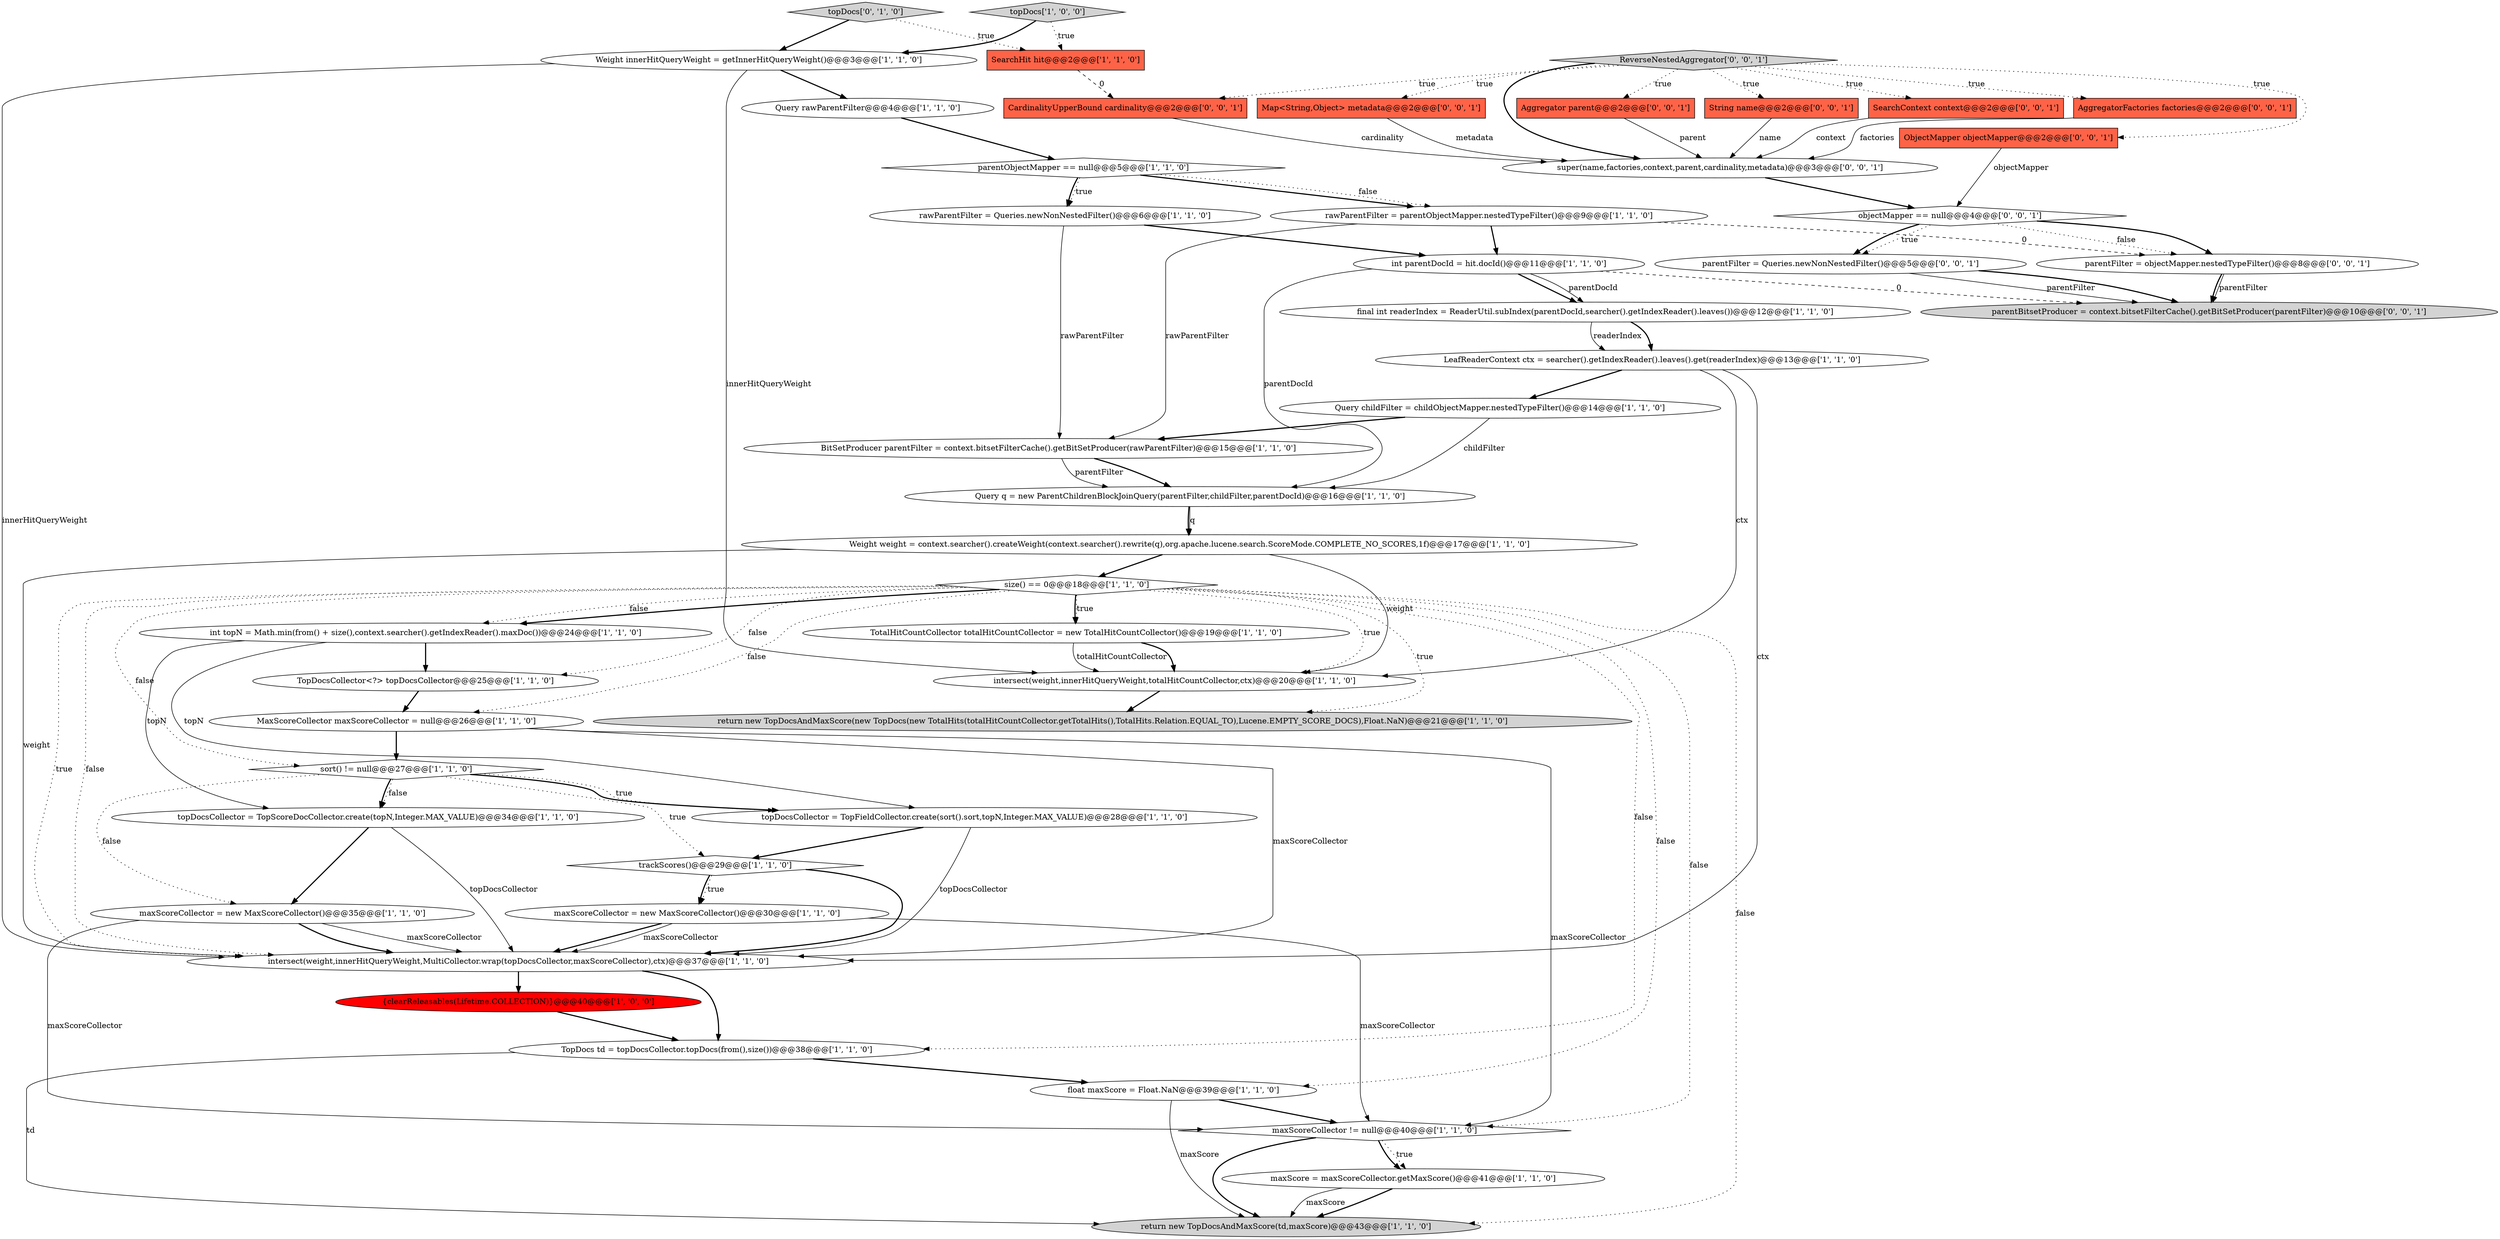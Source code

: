 digraph {
3 [style = filled, label = "maxScoreCollector != null@@@40@@@['1', '1', '0']", fillcolor = white, shape = diamond image = "AAA0AAABBB1BBB"];
20 [style = filled, label = "parentObjectMapper == null@@@5@@@['1', '1', '0']", fillcolor = white, shape = diamond image = "AAA0AAABBB1BBB"];
1 [style = filled, label = "Weight weight = context.searcher().createWeight(context.searcher().rewrite(q),org.apache.lucene.search.ScoreMode.COMPLETE_NO_SCORES,1f)@@@17@@@['1', '1', '0']", fillcolor = white, shape = ellipse image = "AAA0AAABBB1BBB"];
21 [style = filled, label = "int topN = Math.min(from() + size(),context.searcher().getIndexReader().maxDoc())@@@24@@@['1', '1', '0']", fillcolor = white, shape = ellipse image = "AAA0AAABBB1BBB"];
23 [style = filled, label = "Weight innerHitQueryWeight = getInnerHitQueryWeight()@@@3@@@['1', '1', '0']", fillcolor = white, shape = ellipse image = "AAA0AAABBB1BBB"];
8 [style = filled, label = "trackScores()@@@29@@@['1', '1', '0']", fillcolor = white, shape = diamond image = "AAA0AAABBB1BBB"];
22 [style = filled, label = "LeafReaderContext ctx = searcher().getIndexReader().leaves().get(readerIndex)@@@13@@@['1', '1', '0']", fillcolor = white, shape = ellipse image = "AAA0AAABBB1BBB"];
46 [style = filled, label = "CardinalityUpperBound cardinality@@@2@@@['0', '0', '1']", fillcolor = tomato, shape = box image = "AAA0AAABBB3BBB"];
14 [style = filled, label = "maxScoreCollector = new MaxScoreCollector()@@@30@@@['1', '1', '0']", fillcolor = white, shape = ellipse image = "AAA0AAABBB1BBB"];
6 [style = filled, label = "Query q = new ParentChildrenBlockJoinQuery(parentFilter,childFilter,parentDocId)@@@16@@@['1', '1', '0']", fillcolor = white, shape = ellipse image = "AAA0AAABBB1BBB"];
43 [style = filled, label = "Map<String,Object> metadata@@@2@@@['0', '0', '1']", fillcolor = tomato, shape = box image = "AAA0AAABBB3BBB"];
44 [style = filled, label = "super(name,factories,context,parent,cardinality,metadata)@@@3@@@['0', '0', '1']", fillcolor = white, shape = ellipse image = "AAA0AAABBB3BBB"];
34 [style = filled, label = "topDocs['0', '1', '0']", fillcolor = lightgray, shape = diamond image = "AAA0AAABBB2BBB"];
2 [style = filled, label = "TotalHitCountCollector totalHitCountCollector = new TotalHitCountCollector()@@@19@@@['1', '1', '0']", fillcolor = white, shape = ellipse image = "AAA0AAABBB1BBB"];
39 [style = filled, label = "ReverseNestedAggregator['0', '0', '1']", fillcolor = lightgray, shape = diamond image = "AAA0AAABBB3BBB"];
40 [style = filled, label = "parentBitsetProducer = context.bitsetFilterCache().getBitSetProducer(parentFilter)@@@10@@@['0', '0', '1']", fillcolor = lightgray, shape = ellipse image = "AAA0AAABBB3BBB"];
17 [style = filled, label = "{clearReleasables(Lifetime.COLLECTION)}@@@40@@@['1', '0', '0']", fillcolor = red, shape = ellipse image = "AAA1AAABBB1BBB"];
19 [style = filled, label = "SearchHit hit@@@2@@@['1', '1', '0']", fillcolor = tomato, shape = box image = "AAA0AAABBB1BBB"];
28 [style = filled, label = "intersect(weight,innerHitQueryWeight,MultiCollector.wrap(topDocsCollector,maxScoreCollector),ctx)@@@37@@@['1', '1', '0']", fillcolor = white, shape = ellipse image = "AAA0AAABBB1BBB"];
7 [style = filled, label = "int parentDocId = hit.docId()@@@11@@@['1', '1', '0']", fillcolor = white, shape = ellipse image = "AAA0AAABBB1BBB"];
18 [style = filled, label = "sort() != null@@@27@@@['1', '1', '0']", fillcolor = white, shape = diamond image = "AAA0AAABBB1BBB"];
10 [style = filled, label = "TopDocsCollector<?> topDocsCollector@@@25@@@['1', '1', '0']", fillcolor = white, shape = ellipse image = "AAA0AAABBB1BBB"];
31 [style = filled, label = "Query rawParentFilter@@@4@@@['1', '1', '0']", fillcolor = white, shape = ellipse image = "AAA0AAABBB1BBB"];
41 [style = filled, label = "parentFilter = objectMapper.nestedTypeFilter()@@@8@@@['0', '0', '1']", fillcolor = white, shape = ellipse image = "AAA0AAABBB3BBB"];
42 [style = filled, label = "Aggregator parent@@@2@@@['0', '0', '1']", fillcolor = tomato, shape = box image = "AAA0AAABBB3BBB"];
33 [style = filled, label = "topDocsCollector = TopScoreDocCollector.create(topN,Integer.MAX_VALUE)@@@34@@@['1', '1', '0']", fillcolor = white, shape = ellipse image = "AAA0AAABBB1BBB"];
26 [style = filled, label = "final int readerIndex = ReaderUtil.subIndex(parentDocId,searcher().getIndexReader().leaves())@@@12@@@['1', '1', '0']", fillcolor = white, shape = ellipse image = "AAA0AAABBB1BBB"];
25 [style = filled, label = "size() == 0@@@18@@@['1', '1', '0']", fillcolor = white, shape = diamond image = "AAA0AAABBB1BBB"];
30 [style = filled, label = "intersect(weight,innerHitQueryWeight,totalHitCountCollector,ctx)@@@20@@@['1', '1', '0']", fillcolor = white, shape = ellipse image = "AAA0AAABBB1BBB"];
37 [style = filled, label = "ObjectMapper objectMapper@@@2@@@['0', '0', '1']", fillcolor = tomato, shape = box image = "AAA0AAABBB3BBB"];
12 [style = filled, label = "return new TopDocsAndMaxScore(td,maxScore)@@@43@@@['1', '1', '0']", fillcolor = lightgray, shape = ellipse image = "AAA0AAABBB1BBB"];
5 [style = filled, label = "Query childFilter = childObjectMapper.nestedTypeFilter()@@@14@@@['1', '1', '0']", fillcolor = white, shape = ellipse image = "AAA0AAABBB1BBB"];
24 [style = filled, label = "topDocs['1', '0', '0']", fillcolor = lightgray, shape = diamond image = "AAA0AAABBB1BBB"];
36 [style = filled, label = "parentFilter = Queries.newNonNestedFilter()@@@5@@@['0', '0', '1']", fillcolor = white, shape = ellipse image = "AAA0AAABBB3BBB"];
0 [style = filled, label = "topDocsCollector = TopFieldCollector.create(sort().sort,topN,Integer.MAX_VALUE)@@@28@@@['1', '1', '0']", fillcolor = white, shape = ellipse image = "AAA0AAABBB1BBB"];
27 [style = filled, label = "maxScoreCollector = new MaxScoreCollector()@@@35@@@['1', '1', '0']", fillcolor = white, shape = ellipse image = "AAA0AAABBB1BBB"];
47 [style = filled, label = "objectMapper == null@@@4@@@['0', '0', '1']", fillcolor = white, shape = diamond image = "AAA0AAABBB3BBB"];
13 [style = filled, label = "maxScore = maxScoreCollector.getMaxScore()@@@41@@@['1', '1', '0']", fillcolor = white, shape = ellipse image = "AAA0AAABBB1BBB"];
35 [style = filled, label = "String name@@@2@@@['0', '0', '1']", fillcolor = tomato, shape = box image = "AAA0AAABBB3BBB"];
16 [style = filled, label = "float maxScore = Float.NaN@@@39@@@['1', '1', '0']", fillcolor = white, shape = ellipse image = "AAA0AAABBB1BBB"];
38 [style = filled, label = "SearchContext context@@@2@@@['0', '0', '1']", fillcolor = tomato, shape = box image = "AAA0AAABBB3BBB"];
4 [style = filled, label = "MaxScoreCollector maxScoreCollector = null@@@26@@@['1', '1', '0']", fillcolor = white, shape = ellipse image = "AAA0AAABBB1BBB"];
29 [style = filled, label = "rawParentFilter = Queries.newNonNestedFilter()@@@6@@@['1', '1', '0']", fillcolor = white, shape = ellipse image = "AAA0AAABBB1BBB"];
45 [style = filled, label = "AggregatorFactories factories@@@2@@@['0', '0', '1']", fillcolor = tomato, shape = box image = "AAA0AAABBB3BBB"];
9 [style = filled, label = "BitSetProducer parentFilter = context.bitsetFilterCache().getBitSetProducer(rawParentFilter)@@@15@@@['1', '1', '0']", fillcolor = white, shape = ellipse image = "AAA0AAABBB1BBB"];
32 [style = filled, label = "return new TopDocsAndMaxScore(new TopDocs(new TotalHits(totalHitCountCollector.getTotalHits(),TotalHits.Relation.EQUAL_TO),Lucene.EMPTY_SCORE_DOCS),Float.NaN)@@@21@@@['1', '1', '0']", fillcolor = lightgray, shape = ellipse image = "AAA0AAABBB1BBB"];
15 [style = filled, label = "TopDocs td = topDocsCollector.topDocs(from(),size())@@@38@@@['1', '1', '0']", fillcolor = white, shape = ellipse image = "AAA0AAABBB1BBB"];
11 [style = filled, label = "rawParentFilter = parentObjectMapper.nestedTypeFilter()@@@9@@@['1', '1', '0']", fillcolor = white, shape = ellipse image = "AAA0AAABBB1BBB"];
21->10 [style = bold, label=""];
5->9 [style = bold, label=""];
15->12 [style = solid, label="td"];
27->28 [style = bold, label=""];
14->28 [style = bold, label=""];
27->28 [style = solid, label="maxScoreCollector"];
25->28 [style = dotted, label="true"];
39->42 [style = dotted, label="true"];
14->3 [style = solid, label="maxScoreCollector"];
26->22 [style = bold, label=""];
9->6 [style = bold, label=""];
7->26 [style = bold, label=""];
46->44 [style = solid, label="cardinality"];
0->8 [style = bold, label=""];
39->46 [style = dotted, label="true"];
22->28 [style = solid, label="ctx"];
31->20 [style = bold, label=""];
44->47 [style = bold, label=""];
18->0 [style = bold, label=""];
5->6 [style = solid, label="childFilter"];
25->21 [style = bold, label=""];
4->3 [style = solid, label="maxScoreCollector"];
25->15 [style = dotted, label="false"];
39->35 [style = dotted, label="true"];
16->3 [style = bold, label=""];
1->28 [style = solid, label="weight"];
8->28 [style = bold, label=""];
25->32 [style = dotted, label="true"];
25->18 [style = dotted, label="false"];
38->44 [style = solid, label="context"];
33->28 [style = solid, label="topDocsCollector"];
7->26 [style = solid, label="parentDocId"];
42->44 [style = solid, label="parent"];
4->18 [style = bold, label=""];
36->40 [style = solid, label="parentFilter"];
21->33 [style = solid, label="topN"];
18->8 [style = dotted, label="true"];
39->43 [style = dotted, label="true"];
33->27 [style = bold, label=""];
22->5 [style = bold, label=""];
25->2 [style = bold, label=""];
18->27 [style = dotted, label="false"];
43->44 [style = solid, label="metadata"];
13->12 [style = bold, label=""];
19->46 [style = dashed, label="0"];
41->40 [style = solid, label="parentFilter"];
8->14 [style = dotted, label="true"];
45->44 [style = solid, label="factories"];
17->15 [style = bold, label=""];
47->41 [style = bold, label=""];
47->36 [style = dotted, label="true"];
18->0 [style = dotted, label="true"];
24->19 [style = dotted, label="true"];
14->28 [style = solid, label="maxScoreCollector"];
16->12 [style = solid, label="maxScore"];
47->36 [style = bold, label=""];
37->47 [style = solid, label="objectMapper"];
23->30 [style = solid, label="innerHitQueryWeight"];
23->31 [style = bold, label=""];
23->28 [style = solid, label="innerHitQueryWeight"];
36->40 [style = bold, label=""];
18->33 [style = bold, label=""];
22->30 [style = solid, label="ctx"];
13->12 [style = solid, label="maxScore"];
8->14 [style = bold, label=""];
30->32 [style = bold, label=""];
25->12 [style = dotted, label="false"];
3->12 [style = bold, label=""];
25->10 [style = dotted, label="false"];
25->28 [style = dotted, label="false"];
25->4 [style = dotted, label="false"];
35->44 [style = solid, label="name"];
6->1 [style = bold, label=""];
39->37 [style = dotted, label="true"];
4->28 [style = solid, label="maxScoreCollector"];
41->40 [style = bold, label=""];
28->17 [style = bold, label=""];
34->23 [style = bold, label=""];
18->33 [style = dotted, label="false"];
25->16 [style = dotted, label="false"];
25->2 [style = dotted, label="true"];
1->25 [style = bold, label=""];
39->45 [style = dotted, label="true"];
3->13 [style = dotted, label="true"];
20->11 [style = bold, label=""];
24->23 [style = bold, label=""];
7->40 [style = dashed, label="0"];
1->30 [style = solid, label="weight"];
6->1 [style = solid, label="q"];
28->15 [style = bold, label=""];
29->9 [style = solid, label="rawParentFilter"];
39->44 [style = bold, label=""];
20->29 [style = bold, label=""];
26->22 [style = solid, label="readerIndex"];
39->38 [style = dotted, label="true"];
11->9 [style = solid, label="rawParentFilter"];
21->0 [style = solid, label="topN"];
0->28 [style = solid, label="topDocsCollector"];
47->41 [style = dotted, label="false"];
15->16 [style = bold, label=""];
9->6 [style = solid, label="parentFilter"];
2->30 [style = solid, label="totalHitCountCollector"];
25->21 [style = dotted, label="false"];
20->29 [style = dotted, label="true"];
7->6 [style = solid, label="parentDocId"];
10->4 [style = bold, label=""];
3->13 [style = bold, label=""];
20->11 [style = dotted, label="false"];
29->7 [style = bold, label=""];
11->41 [style = dashed, label="0"];
25->3 [style = dotted, label="false"];
2->30 [style = bold, label=""];
27->3 [style = solid, label="maxScoreCollector"];
25->30 [style = dotted, label="true"];
11->7 [style = bold, label=""];
34->19 [style = dotted, label="true"];
}
